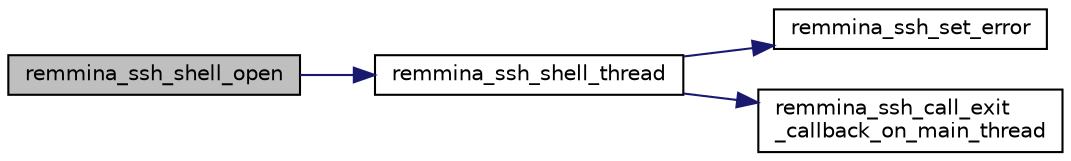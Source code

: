 digraph "remmina_ssh_shell_open"
{
  edge [fontname="Helvetica",fontsize="10",labelfontname="Helvetica",labelfontsize="10"];
  node [fontname="Helvetica",fontsize="10",shape=record];
  rankdir="LR";
  Node744 [label="remmina_ssh_shell_open",height=0.2,width=0.4,color="black", fillcolor="grey75", style="filled", fontcolor="black"];
  Node744 -> Node745 [color="midnightblue",fontsize="10",style="solid",fontname="Helvetica"];
  Node745 [label="remmina_ssh_shell_thread",height=0.2,width=0.4,color="black", fillcolor="white", style="filled",URL="$remmina__ssh_8c.html#abef9f1315d5a79b1588ab898988e051a"];
  Node745 -> Node746 [color="midnightblue",fontsize="10",style="solid",fontname="Helvetica"];
  Node746 [label="remmina_ssh_set_error",height=0.2,width=0.4,color="black", fillcolor="white", style="filled",URL="$remmina__ssh_8c.html#abc556f0a4335083436f6e19c204fa553"];
  Node745 -> Node747 [color="midnightblue",fontsize="10",style="solid",fontname="Helvetica"];
  Node747 [label="remmina_ssh_call_exit\l_callback_on_main_thread",height=0.2,width=0.4,color="black", fillcolor="white", style="filled",URL="$remmina__ssh_8c.html#a99b659d38f12972157594e24d0f97a94"];
}
